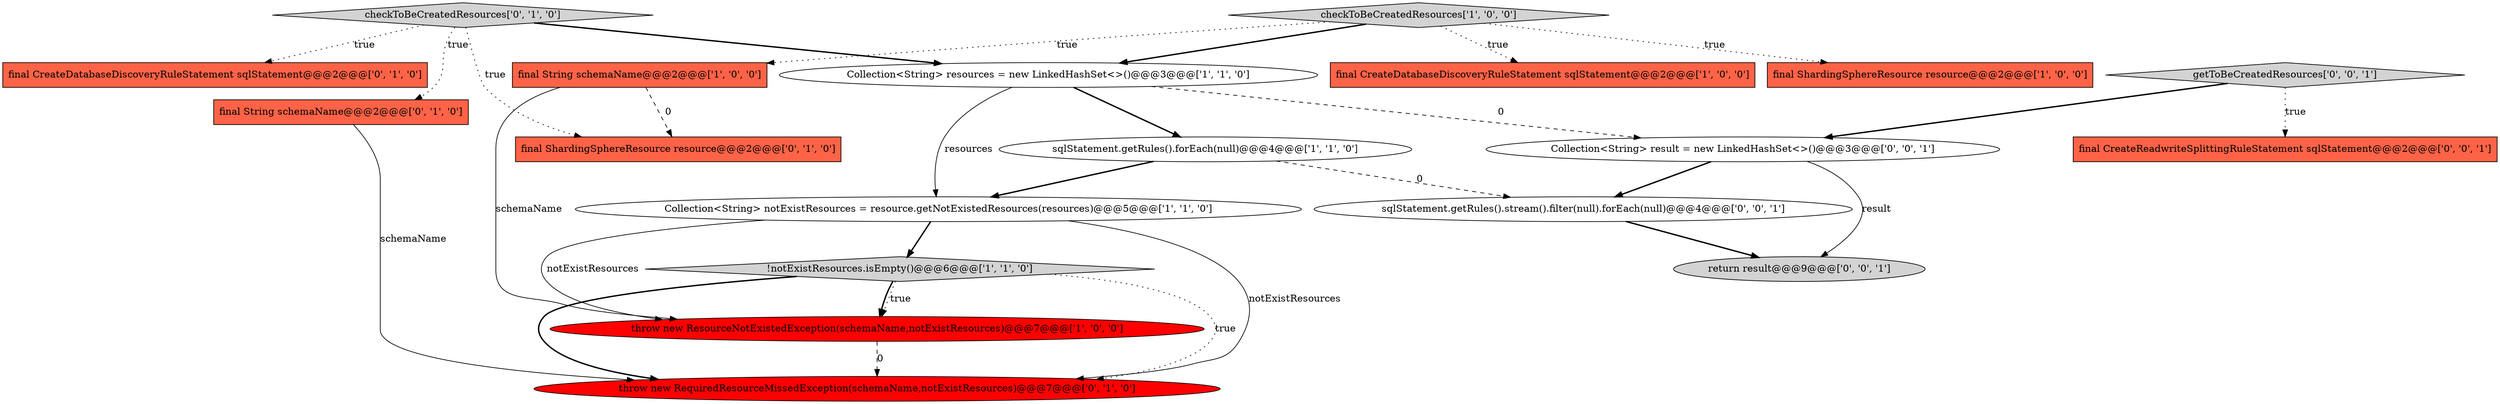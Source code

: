 digraph {
5 [style = filled, label = "Collection<String> resources = new LinkedHashSet<>()@@@3@@@['1', '1', '0']", fillcolor = white, shape = ellipse image = "AAA0AAABBB1BBB"];
0 [style = filled, label = "final CreateDatabaseDiscoveryRuleStatement sqlStatement@@@2@@@['1', '0', '0']", fillcolor = tomato, shape = box image = "AAA0AAABBB1BBB"];
7 [style = filled, label = "Collection<String> notExistResources = resource.getNotExistedResources(resources)@@@5@@@['1', '1', '0']", fillcolor = white, shape = ellipse image = "AAA0AAABBB1BBB"];
8 [style = filled, label = "final String schemaName@@@2@@@['1', '0', '0']", fillcolor = tomato, shape = box image = "AAA1AAABBB1BBB"];
9 [style = filled, label = "checkToBeCreatedResources['0', '1', '0']", fillcolor = lightgray, shape = diamond image = "AAA0AAABBB2BBB"];
3 [style = filled, label = "checkToBeCreatedResources['1', '0', '0']", fillcolor = lightgray, shape = diamond image = "AAA0AAABBB1BBB"];
11 [style = filled, label = "final CreateDatabaseDiscoveryRuleStatement sqlStatement@@@2@@@['0', '1', '0']", fillcolor = tomato, shape = box image = "AAA0AAABBB2BBB"];
17 [style = filled, label = "Collection<String> result = new LinkedHashSet<>()@@@3@@@['0', '0', '1']", fillcolor = white, shape = ellipse image = "AAA0AAABBB3BBB"];
4 [style = filled, label = "final ShardingSphereResource resource@@@2@@@['1', '0', '0']", fillcolor = tomato, shape = box image = "AAA0AAABBB1BBB"];
1 [style = filled, label = "!notExistResources.isEmpty()@@@6@@@['1', '1', '0']", fillcolor = lightgray, shape = diamond image = "AAA0AAABBB1BBB"];
15 [style = filled, label = "getToBeCreatedResources['0', '0', '1']", fillcolor = lightgray, shape = diamond image = "AAA0AAABBB3BBB"];
14 [style = filled, label = "return result@@@9@@@['0', '0', '1']", fillcolor = lightgray, shape = ellipse image = "AAA0AAABBB3BBB"];
13 [style = filled, label = "final ShardingSphereResource resource@@@2@@@['0', '1', '0']", fillcolor = tomato, shape = box image = "AAA1AAABBB2BBB"];
12 [style = filled, label = "final String schemaName@@@2@@@['0', '1', '0']", fillcolor = tomato, shape = box image = "AAA0AAABBB2BBB"];
18 [style = filled, label = "final CreateReadwriteSplittingRuleStatement sqlStatement@@@2@@@['0', '0', '1']", fillcolor = tomato, shape = box image = "AAA0AAABBB3BBB"];
16 [style = filled, label = "sqlStatement.getRules().stream().filter(null).forEach(null)@@@4@@@['0', '0', '1']", fillcolor = white, shape = ellipse image = "AAA0AAABBB3BBB"];
2 [style = filled, label = "throw new ResourceNotExistedException(schemaName,notExistResources)@@@7@@@['1', '0', '0']", fillcolor = red, shape = ellipse image = "AAA1AAABBB1BBB"];
10 [style = filled, label = "throw new RequiredResourceMissedException(schemaName,notExistResources)@@@7@@@['0', '1', '0']", fillcolor = red, shape = ellipse image = "AAA1AAABBB2BBB"];
6 [style = filled, label = "sqlStatement.getRules().forEach(null)@@@4@@@['1', '1', '0']", fillcolor = white, shape = ellipse image = "AAA0AAABBB1BBB"];
12->10 [style = solid, label="schemaName"];
9->12 [style = dotted, label="true"];
7->1 [style = bold, label=""];
1->10 [style = dotted, label="true"];
8->2 [style = solid, label="schemaName"];
9->11 [style = dotted, label="true"];
15->18 [style = dotted, label="true"];
3->4 [style = dotted, label="true"];
7->10 [style = solid, label="notExistResources"];
7->2 [style = solid, label="notExistResources"];
2->10 [style = dashed, label="0"];
8->13 [style = dashed, label="0"];
5->7 [style = solid, label="resources"];
15->17 [style = bold, label=""];
3->5 [style = bold, label=""];
17->14 [style = solid, label="result"];
6->16 [style = dashed, label="0"];
5->17 [style = dashed, label="0"];
5->6 [style = bold, label=""];
9->13 [style = dotted, label="true"];
3->0 [style = dotted, label="true"];
9->5 [style = bold, label=""];
16->14 [style = bold, label=""];
1->2 [style = bold, label=""];
6->7 [style = bold, label=""];
1->2 [style = dotted, label="true"];
3->8 [style = dotted, label="true"];
1->10 [style = bold, label=""];
17->16 [style = bold, label=""];
}

